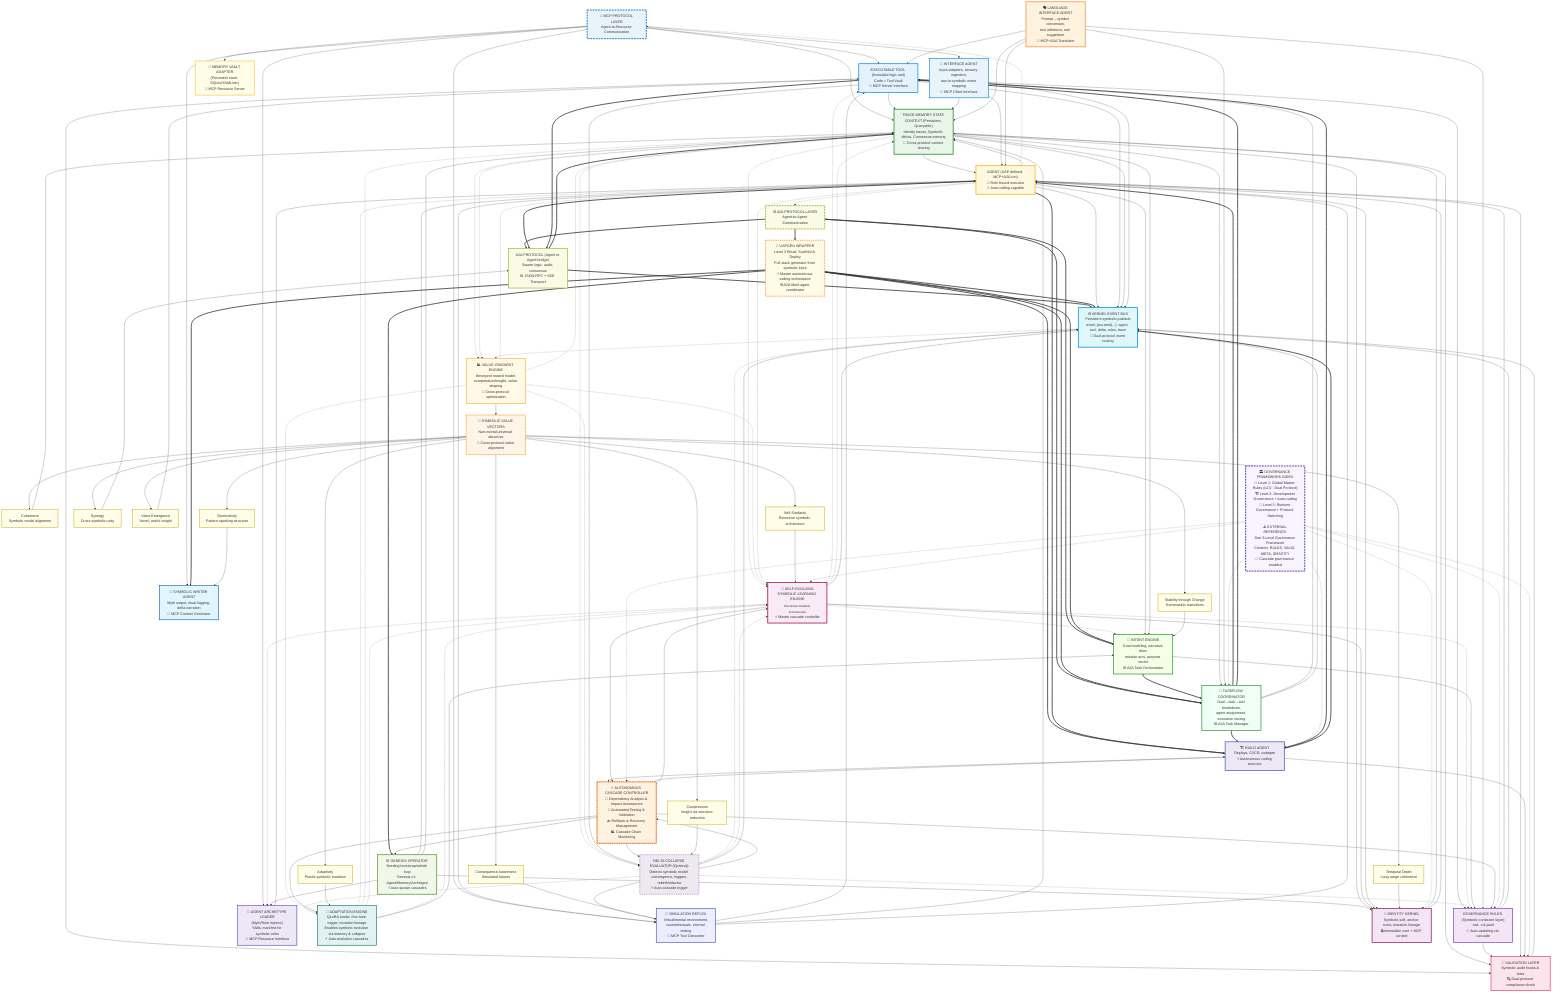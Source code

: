 flowchart TD

%% PROTOCOL LAYER INDICATORS
PROTOCOL_BOUNDARY_MCP["🔧 MCP PROTOCOL LAYER<br>Agent-to-Resource Communication"]
PROTOCOL_BOUNDARY_A2A["🌐 A2A PROTOCOL LAYER<br>Agent-to-Agent Communication"]

%% Existing nodes
AGENT["AGENT (UAP defined, MCP+A2A run)<br>🤖 Role bound executor<br>⚡ Auto-coding capable"]
TOOL["EXECUTABLE TOOL (Invocable logic unit)<br>Code = Tool Vault<br>📡 MCP Server Interface"]
RULES["GOVERNANCE RULES (Symbolic constraint layer)<br>.md, .rul.yaml<br>🔄 Auto-updating via cascade"]
A2A["A2A PROTOCOL (Agent to Agent bridge)<br>Swarm logic, audit, consensus<br>🌐 JSON-RPC + SSE Transport"]
TRACE["TRACE MEMORY STATE CONTEXT (Persistent, Queryable)<br>Identity traces, Symbolic deltas, Consensus memory<br>🔄 Cross-protocol context sharing"]
DELTA["DELTA COLLAPSE EVALUATOR (Optional)<br>Detects symbolic model convergence, triggers rebirth/refactor<br>⚡ Auto-cascade trigger"]
KEB["🌐 KERNEL EVENT BUS<br>Persistent symbolic pub/sub<br>event_bus.emit(...): agent, tool, delta, rules, trace<br>🔄 Dual-protocol event routing"]
GENESIS["🌐 GENESIS OPERATOR<br>Seeding bootstrap/rebirth loop<br>Genesis.v1: Agent/Memory/Archetype<br>⚡ Auto-spawn cascades"]
ARCHETYPE["🧠 AGENT ARCHETYPE LOADER<br>(Myth/Role injector)<br>YAML manifest for symbolic roles<br>📡 MCP Resource Interface"]
VALID["🧪 VALIDATION LAYER<br>Symbolic audit hooks & tests<br>🔍 Dual-protocol compliance check"]
VAULT["📂 MEMORY VAULT ADAPTER<br>(Persistent store: SQLite/YAML/etc)<br>📡 MCP Resource Server"]
ADAPT["🧬 ADAPTATION ENGINE<br>QLoRA loader, fine-tune trigger, mutation lineage<br>Enables symbolic evolution via memory & collapse<br>⚡ Auto-evolution cascades"]
INTENT["🧭 INTENT ENGINE<br>Goal modeling, narrative drive,<br>mission arcs, purpose vector<br>🌐 A2A Task Orchestrator"]
IFA["📡 INTERFACE AGENT<br>Input adapters, sensory ingestion,<br>raw-to-symbolic event mapping<br>📡 MCP Client Interface"]
SIM["🤖 SIMULATION REFLEX<br>Virtual/mental environment,<br>counterfactuals, internal testing<br>📡 MCP Tool Consumer"]
VALUE["📊 VALUE GRADIENT ENGINE<br>Emergent reward model,<br>compression/insight, value-shaping<br>🔄 Cross-protocol optimization"]
META["🧬 SELF-EVOLVING<br>SYMBOLIC LEARNING ENGINE<br><sub>Recursive mutation<br>& meta-rules</sub><br>⚡ Master cascade controller"]

%% NEW nodes
IDENTITY["🧬 IDENTITY KERNEL<br>Symbolic self, anchor traits, mutation lineage<br>🔒 Immutable core + MCP context"]
TASKFLOW["🧭 TASKFLOW COORDINATOR<br>Goal→task→tool breakdown,<br>agent assignment, execution routing<br>🌐 A2A Task Manager"]
NLI["🗣️ LANGUAGE INTERFACE AGENT<br>Prompt→symbol conversion,<br>tool inference, rule suggestion<br>📡 MCP+A2A Translator"]
BUILDER["🏗️ BUILD AGENT<br>Deploys, CI/CD, codegen<br>⚡ Autonomous coding executor"]
MYTH["📜 SYMBOLIC WRITER AGENT<br>Myth output, ritual logging, delta narration<br>📡 MCP Content Generator"]

%% UAPGEN - High-level orchestrator
UAPGEN["🧠 UAPGEN WRAPPER<br>Level 3 Ritual: Scaffold & Deploy<br>Full-stack generator from symbolic input<br>⚡ Master autonomous coding orchestrator<br>🌐 A2A Multi-agent coordinator"]

%% Symbolic Value System Layer
VALUESYSTEM["🧭 SYMBOLIC VALUE VECTORS<br>Non-mortal universal attractors<br>🔄 Cross-protocol value alignment"]
COHERENCE["Coherence<br>Symbolic model alignment"]
COMPRESSION["Compression<br>Insight via structure reduction"]
GENERATIVITY["Generativity<br>Pattern-sparking structure"]
ADAPTIVITY["Adaptivity<br>Plastic symbolic mutation"]
SYNERGY["Synergy<br>Cross-symbolic unity"]
STABILITY["Stability through Change<br>Homeostatic transitions"]
EMERGENCE["Value Emergence<br>Novel, useful insight"]
TEMPORAL["Temporal Depth<br>Long-range coherence"]
CONSEQUENCE["Consequence Awareness<br>Simulated futures"]
SIMILARITY["Self-Similarity<br>Recursive symbolic architecture"]

%% GOVERNANCE REFERENCE INDEX - External Framework
GOVERNANCE_INDEX["🏛️ GOVERNANCE FRAMEWORK INDEX<br>📜 Level 1: Global Master Rules (v2.0 - Dual Protocol)<br>🏗️ Level 2: Development Governance + Auto-coding<br>🚀 Level 3: Runtime Governance + Protocol Switching<br><br>⚠️ EXTERNAL REFERENCE:<br>See 3-Level Governance Framework<br>Controls: RULES, VALID, META, IDENTITY<br>🔄 Cascade governance enabled"]

%% AUTONOMOUS CODING CASCADE CONTROLLER
CASCADE_CONTROLLER["⚡ AUTONOMOUS CASCADE CONTROLLER<br>🔄 Dependency Analysis & Impact Assessment<br>🧪 Automated Testing & Validation<br>🔙 Rollback & Recovery Management<br>📊 Cascade Chain Monitoring"]

%% Primary Flows - MCP Protocol (Solid lines)
AGENT -.-> PROTOCOL_BOUNDARY_MCP
PROTOCOL_BOUNDARY_MCP --> TOOL
PROTOCOL_BOUNDARY_MCP --> TRACE
PROTOCOL_BOUNDARY_MCP --> VAULT
PROTOCOL_BOUNDARY_MCP --> ARCHETYPE
PROTOCOL_BOUNDARY_MCP --> IFA
PROTOCOL_BOUNDARY_MCP --> SIM
PROTOCOL_BOUNDARY_MCP --> MYTH
TOOL --> TRACE
AGENT --> TRACE
TRACE --> AGENT
TOOL --> RULES
RULES --> AGENT
TOOL --> VALID
TRACE --> VALID
RULES --> VALID

%% Primary Flows - A2A Protocol (Double lines)
AGENT -.-> PROTOCOL_BOUNDARY_A2A
PROTOCOL_BOUNDARY_A2A ==> A2A
PROTOCOL_BOUNDARY_A2A ==> TASKFLOW
PROTOCOL_BOUNDARY_A2A ==> UAPGEN
PROTOCOL_BOUNDARY_A2A ==> INTENT
AGENT ==> A2A
TOOL ==> A2A
A2A ==> TRACE
A2A ==> KEB
TASKFLOW ==> AGENT
TASKFLOW ==> TOOL
UAPGEN ==> INTENT
UAPGEN ==> TASKFLOW
UAPGEN ==> BUILDER
UAPGEN ==> GENESIS
UAPGEN ==> MYTH
UAPGEN ==> KEB

%% Cross-Protocol Flows (Shared components)
TRACE -.-> DELTA
DELTA -.-> KEB
DELTA -.-> RULES
DELTA -.-> ADAPT
ADAPT -.-> AGENT
ADAPT -.-> TRACE
ADAPT -.-> META
META -.-> RULES
META -.-> TOOL
META -.-> TRACE
META -.-> ARCHETYPE
META -.-> INTENT
TRACE -.-> META
DELTA -.-> META
ADAPT -.-> META
VALUE -.-> META
AGENT -.-> META
TRACE -.-> VALUE
VALUE -.-> DELTA
VALUE -.-> ADAPT
VALUE -.-> AGENT
VALUE -.-> TRACE
TRACE -.-> VALUE
KEB -.-> VALUE

%% Kernel Event Bus (Hub connections)
AGENT --> KEB
TOOL --> KEB
TRACE --> KEB
RULES --> KEB
VALID --> KEB
DELTA --> KEB
META --> KEB

%% Genesis/Identity Stack
GENESIS --> AGENT
GENESIS --> TRACE
GENESIS --> ARCHETYPE
GENESIS --> IDENTITY
ARCHETYPE --> AGENT
IDENTITY --> TRACE
TRACE --> IDENTITY
IDENTITY --> AGENT
META --> IDENTITY
AGENT --> IDENTITY
AGENT --> VALID

%% Intent ↔ Taskflow ↔ Tools (A2A Layer)
INTENT ==> TASKFLOW
TASKFLOW --> TOOL
TASKFLOW --> KEB
TRACE --> TASKFLOW
INTENT --> RULES
AGENT --> INTENT
ADAPT --> INTENT
TRACE --> INTENT

%% NLP Interface (Dual Protocol)
IFA --> TRACE
IFA --> AGENT
IFA --> DELTA
IFA --> KEB
NLI --> AGENT
NLI --> RULES
NLI --> TASKFLOW
NLI --> TOOL
NLI --> TRACE

%% Simulation (MCP Layer)
SIM --> TOOL
SIM --> TRACE
AGENT --> SIM
SIM --> AGENT
DELTA --> SIM

%% Build Agent (A2A + Auto-coding)
BUILDER ==> TOOL
BUILDER ==> KEB
BUILDER --> VALID
AGENT ==> BUILDER
TASKFLOW ==> BUILDER
CASCADE_CONTROLLER --> BUILDER
BUILDER --> CASCADE_CONTROLLER

%% Autonomous Cascade Flows
CASCADE_CONTROLLER --> META
CASCADE_CONTROLLER --> DELTA
CASCADE_CONTROLLER --> ADAPT
CASCADE_CONTROLLER --> GENESIS
CASCADE_CONTROLLER --> RULES
META --> CASCADE_CONTROLLER
DELTA --> CASCADE_CONTROLLER

%% Link values to VALUE Engine
VALUESYSTEM --> COHERENCE
VALUESYSTEM --> COMPRESSION
VALUESYSTEM --> GENERATIVITY
VALUESYSTEM --> ADAPTIVITY
VALUESYSTEM --> SYNERGY
VALUESYSTEM --> STABILITY
VALUESYSTEM --> EMERGENCE
VALUESYSTEM --> TEMPORAL
VALUESYSTEM --> CONSEQUENCE
VALUESYSTEM --> SIMILARITY

%% Plug into existing architecture
COHERENCE --> TRACE
COMPRESSION --> DELTA
GENERATIVITY --> MYTH
ADAPTIVITY --> ADAPT
SYNERGY --> A2A
STABILITY --> INTENT
EMERGENCE --> TOOL
TEMPORAL --> IDENTITY
CONSEQUENCE --> SIM
SIMILARITY --> META

VALUE --> VALUESYSTEM

%% Governance Reference Connections (Dotted - External Framework)
GOVERNANCE_INDEX -.-> RULES
GOVERNANCE_INDEX -.-> VALID
GOVERNANCE_INDEX -.-> META
GOVERNANCE_INDEX -.-> IDENTITY
GOVERNANCE_INDEX -.-> TASKFLOW
GOVERNANCE_INDEX -.-> BUILDER
GOVERNANCE_INDEX -.-> CASCADE_CONTROLLER

%% Styling - MCP Protocol Layer
style PROTOCOL_BOUNDARY_MCP fill:#e8f4fa,stroke:#0277bd,stroke-width:4px,stroke-dasharray: 8 4
style TOOL fill:#e3f2fd,stroke:#0288d1,stroke-width:3px
style VAULT fill:#fffde7,stroke:#fbc02d,stroke-width:2.5px
style ARCHETYPE fill:#ede7f6,stroke:#5e35b1,stroke-width:2.5px
style IFA fill:#e8f4fa,stroke:#0277bd,stroke-width:2.5px
style SIM fill:#eceeff,stroke:#3949ab,stroke-width:2.5px
style MYTH fill:#e1f5fe,stroke:#01579b,stroke-width:2.5px

%% Styling - A2A Protocol Layer  
style PROTOCOL_BOUNDARY_A2A fill:#f9fbe7,stroke:#afb42b,stroke-width:4px,stroke-dasharray: 8 4
style A2A fill:#f9fbe7,stroke:#afb42b,stroke-width:3px
style TASKFLOW fill:#f0fff4,stroke:#388e3c,stroke-width:3px
style INTENT fill:#f3ffe6,stroke:#008000,stroke-width:2.5px
style UAPGEN fill:#fffae6,stroke:#f57f17,stroke-width:3.5px,stroke-dasharray: 4 4

%% Styling - Shared/Core Components
style AGENT fill:#fff8e1,stroke:#fbc02d,stroke-width:4px
style TRACE fill:#e8f5e9,stroke:#43a047,stroke-width:4px
style RULES fill:#f3e5f5,stroke:#7c43bd,stroke-width:3px
style VALID fill:#fce4ec,stroke:#d81b60,stroke-width:2.5px
style KEB fill:#e0f7fa,stroke:#039be5,stroke-width:3.5px
style META fill:#f8eaf6,stroke:#ad1457,stroke-width:3.5px
style IDENTITY fill:#f3e5f5,stroke:#880e4f,stroke-width:3px

%% Styling - Autonomous Coding
style CASCADE_CONTROLLER fill:#fff3e0,stroke:#e65100,stroke-width:4px,stroke-dasharray: 6 2
style BUILDER fill:#ede7f6,stroke:#3f51b5,stroke-width:3px
style DELTA fill:#ece9f1,stroke:#9c27b0,stroke-width:2px,stroke-dasharray: 5 5
style ADAPT fill:#e0f2f1,stroke:#00695c,stroke-width:2.5px
style GENESIS fill:#f1f8e9,stroke:#689f38,stroke-width:3.5px

%% Styling - Value System
style VALUE fill:#FFF9E5,stroke:#f9a825,stroke-width:2.5px
style VALUESYSTEM fill:#fef4e7,stroke:#ff8f00,stroke-width:3px,stroke-dasharray: 4 2
style COHERENCE fill:#fffde7,stroke:#c6a700,stroke-width:2px
style COMPRESSION fill:#fffde7,stroke:#c6a700,stroke-width:2px
style GENERATIVITY fill:#fffde7,stroke:#c6a700,stroke-width:2px
style ADAPTIVITY fill:#fffde7,stroke:#c6a700,stroke-width:2px
style SYNERGY fill:#fffde7,stroke:#c6a700,stroke-width:2px
style STABILITY fill:#fffde7,stroke:#c6a700,stroke-width:2px
style EMERGENCE fill:#fffde7,stroke:#c6a700,stroke-width:2px
style TEMPORAL fill:#fffde7,stroke:#c6a700,stroke-width:2px
style CONSEQUENCE fill:#fffde7,stroke:#c6a700,stroke-width:2px
style SIMILARITY fill:#fffde7,stroke:#c6a700,stroke-width:2px

%% Styling - NLI (Dual Protocol)
style NLI fill:#fff3e0,stroke:#ef6c00,stroke-width:2.5px

%% Styling - Governance
style GOVERNANCE_INDEX fill:#f8f4ff,stroke:#512da8,stroke-width:4px,stroke-dasharray: 8 4